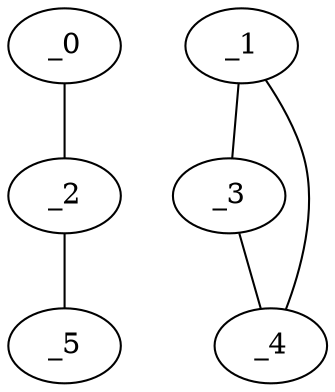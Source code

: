 graph KP1_0140 {
	_0	 [x="0.94845",
		y="2.67984"];
	_2	 [x="0.73",
		y="0.64"];
	_0 -- _2;
	_1	 [x="1.90522",
		y="2.83406"];
	_3	 [x="-0.0766255",
		y="1.72486"];
	_1 -- _3;
	_4	 [x="1.89005",
		y="-0.00484502"];
	_1 -- _4;
	_5	 [x="2.14181",
		y="0.813231"];
	_2 -- _5;
	_3 -- _4;
}
